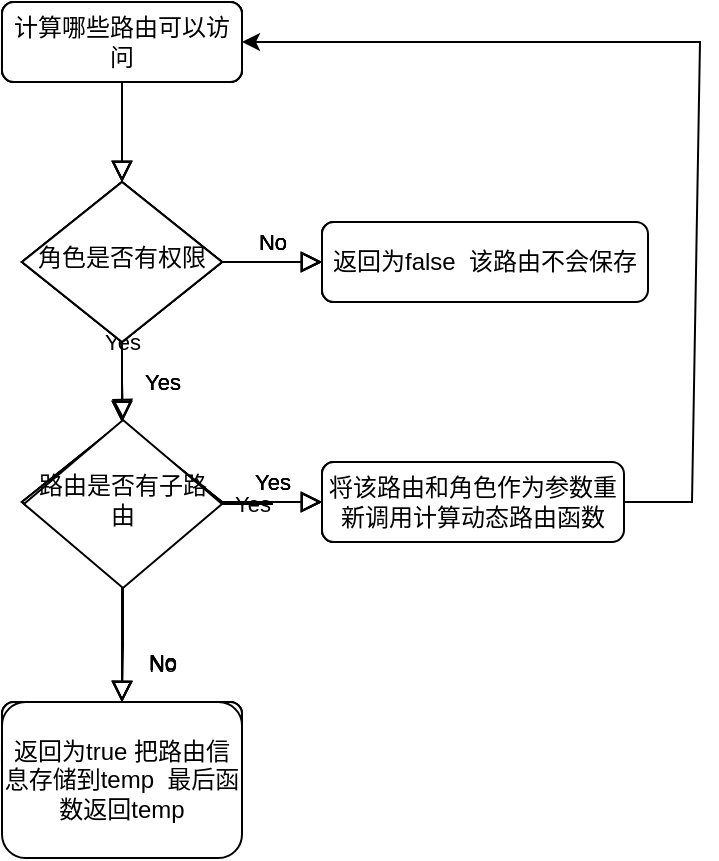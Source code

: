 <mxfile version="21.2.9" type="github">
  <diagram id="C5RBs43oDa-KdzZeNtuy" name="Page-1">
    <mxGraphModel dx="1419" dy="830" grid="0" gridSize="12" guides="1" tooltips="1" connect="1" arrows="1" fold="1" page="1" pageScale="1" pageWidth="827" pageHeight="1169" math="0" shadow="0">
      <root>
        <mxCell id="WIyWlLk6GJQsqaUBKTNV-0" />
        <mxCell id="WIyWlLk6GJQsqaUBKTNV-1" style="" parent="WIyWlLk6GJQsqaUBKTNV-0" />
        <mxCell id="WIyWlLk6GJQsqaUBKTNV-2" value="" style="rounded=0;html=1;jettySize=auto;orthogonalLoop=1;fontSize=11;endArrow=block;endFill=0;endSize=8;strokeWidth=1;shadow=0;labelBackgroundColor=none;edgeStyle=orthogonalEdgeStyle;" parent="WIyWlLk6GJQsqaUBKTNV-1" source="WIyWlLk6GJQsqaUBKTNV-3" target="WIyWlLk6GJQsqaUBKTNV-6" edge="1">
          <mxGeometry relative="1" as="geometry" />
        </mxCell>
        <mxCell id="WIyWlLk6GJQsqaUBKTNV-3" value="Lamp doesn&#39;t work" style="rounded=1;whiteSpace=wrap;html=1;fontSize=12;glass=0;strokeWidth=1;shadow=0;" parent="WIyWlLk6GJQsqaUBKTNV-1" vertex="1">
          <mxGeometry x="160" y="80" width="120" height="40" as="geometry" />
        </mxCell>
        <mxCell id="WIyWlLk6GJQsqaUBKTNV-4" value="Yes" style="rounded=0;html=1;jettySize=auto;orthogonalLoop=1;fontSize=11;endArrow=block;endFill=0;endSize=8;strokeWidth=1;shadow=0;labelBackgroundColor=none;edgeStyle=orthogonalEdgeStyle;" parent="WIyWlLk6GJQsqaUBKTNV-1" source="WIyWlLk6GJQsqaUBKTNV-6" target="WIyWlLk6GJQsqaUBKTNV-10" edge="1">
          <mxGeometry y="20" relative="1" as="geometry">
            <mxPoint as="offset" />
          </mxGeometry>
        </mxCell>
        <mxCell id="WIyWlLk6GJQsqaUBKTNV-5" value="No" style="edgeStyle=orthogonalEdgeStyle;rounded=0;html=1;jettySize=auto;orthogonalLoop=1;fontSize=11;endArrow=block;endFill=0;endSize=8;strokeWidth=1;shadow=0;labelBackgroundColor=none;" parent="WIyWlLk6GJQsqaUBKTNV-1" source="WIyWlLk6GJQsqaUBKTNV-6" target="WIyWlLk6GJQsqaUBKTNV-7" edge="1">
          <mxGeometry y="10" relative="1" as="geometry">
            <mxPoint as="offset" />
          </mxGeometry>
        </mxCell>
        <mxCell id="WIyWlLk6GJQsqaUBKTNV-6" value="Lamp&lt;br&gt;plugged in?" style="rhombus;whiteSpace=wrap;html=1;shadow=0;fontFamily=Helvetica;fontSize=12;align=center;strokeWidth=1;spacing=6;spacingTop=-4;" parent="WIyWlLk6GJQsqaUBKTNV-1" vertex="1">
          <mxGeometry x="170" y="170" width="100" height="80" as="geometry" />
        </mxCell>
        <mxCell id="WIyWlLk6GJQsqaUBKTNV-7" value="Plug in lamp" style="rounded=1;whiteSpace=wrap;html=1;fontSize=12;glass=0;strokeWidth=1;shadow=0;" parent="WIyWlLk6GJQsqaUBKTNV-1" vertex="1">
          <mxGeometry x="320" y="190" width="120" height="40" as="geometry" />
        </mxCell>
        <mxCell id="WIyWlLk6GJQsqaUBKTNV-8" value="No" style="rounded=0;html=1;jettySize=auto;orthogonalLoop=1;fontSize=11;endArrow=block;endFill=0;endSize=8;strokeWidth=1;shadow=0;labelBackgroundColor=none;edgeStyle=orthogonalEdgeStyle;" parent="WIyWlLk6GJQsqaUBKTNV-1" source="WIyWlLk6GJQsqaUBKTNV-10" target="WIyWlLk6GJQsqaUBKTNV-11" edge="1">
          <mxGeometry x="0.333" y="20" relative="1" as="geometry">
            <mxPoint as="offset" />
          </mxGeometry>
        </mxCell>
        <mxCell id="WIyWlLk6GJQsqaUBKTNV-9" value="Yes" style="edgeStyle=orthogonalEdgeStyle;rounded=0;html=1;jettySize=auto;orthogonalLoop=1;fontSize=11;endArrow=block;endFill=0;endSize=8;strokeWidth=1;shadow=0;labelBackgroundColor=none;" parent="WIyWlLk6GJQsqaUBKTNV-1" source="WIyWlLk6GJQsqaUBKTNV-10" target="WIyWlLk6GJQsqaUBKTNV-12" edge="1">
          <mxGeometry y="10" relative="1" as="geometry">
            <mxPoint as="offset" />
          </mxGeometry>
        </mxCell>
        <mxCell id="WIyWlLk6GJQsqaUBKTNV-10" value="Bulb&lt;br&gt;burned out?" style="rhombus;whiteSpace=wrap;html=1;shadow=0;fontFamily=Helvetica;fontSize=12;align=center;strokeWidth=1;spacing=6;spacingTop=-4;" parent="WIyWlLk6GJQsqaUBKTNV-1" vertex="1">
          <mxGeometry x="170" y="290" width="100" height="80" as="geometry" />
        </mxCell>
        <mxCell id="WIyWlLk6GJQsqaUBKTNV-11" value="Repair Lamp" style="rounded=1;whiteSpace=wrap;html=1;fontSize=12;glass=0;strokeWidth=1;shadow=0;" parent="WIyWlLk6GJQsqaUBKTNV-1" vertex="1">
          <mxGeometry x="160" y="430" width="120" height="40" as="geometry" />
        </mxCell>
        <mxCell id="WIyWlLk6GJQsqaUBKTNV-12" value="Replace Bulb" style="rounded=1;whiteSpace=wrap;html=1;fontSize=12;glass=0;strokeWidth=1;shadow=0;" parent="WIyWlLk6GJQsqaUBKTNV-1" vertex="1">
          <mxGeometry x="320" y="310" width="120" height="40" as="geometry" />
        </mxCell>
        <mxCell id="5aCMkSxvEcSvPPofYR0b-14" value="77" style="" parent="WIyWlLk6GJQsqaUBKTNV-0" />
        <mxCell id="5aCMkSxvEcSvPPofYR0b-15" value="" style="rounded=0;html=1;jettySize=auto;orthogonalLoop=1;fontSize=11;endArrow=block;endFill=0;endSize=8;strokeWidth=1;shadow=0;labelBackgroundColor=none;edgeStyle=orthogonalEdgeStyle;" edge="1" parent="5aCMkSxvEcSvPPofYR0b-14" source="5aCMkSxvEcSvPPofYR0b-16" target="5aCMkSxvEcSvPPofYR0b-19">
          <mxGeometry relative="1" as="geometry" />
        </mxCell>
        <mxCell id="5aCMkSxvEcSvPPofYR0b-16" value="Lamp doesn&#39;t work" style="rounded=1;whiteSpace=wrap;html=1;fontSize=12;glass=0;strokeWidth=1;shadow=0;" vertex="1" parent="5aCMkSxvEcSvPPofYR0b-14">
          <mxGeometry x="160" y="80" width="120" height="40" as="geometry" />
        </mxCell>
        <mxCell id="5aCMkSxvEcSvPPofYR0b-17" value="Yes" style="rounded=0;html=1;jettySize=auto;orthogonalLoop=1;fontSize=11;endArrow=block;endFill=0;endSize=8;strokeWidth=1;shadow=0;labelBackgroundColor=none;edgeStyle=orthogonalEdgeStyle;" edge="1" parent="5aCMkSxvEcSvPPofYR0b-14" source="5aCMkSxvEcSvPPofYR0b-19" target="5aCMkSxvEcSvPPofYR0b-23">
          <mxGeometry y="20" relative="1" as="geometry">
            <mxPoint as="offset" />
          </mxGeometry>
        </mxCell>
        <mxCell id="5aCMkSxvEcSvPPofYR0b-18" value="No" style="edgeStyle=orthogonalEdgeStyle;rounded=0;html=1;jettySize=auto;orthogonalLoop=1;fontSize=11;endArrow=block;endFill=0;endSize=8;strokeWidth=1;shadow=0;labelBackgroundColor=none;" edge="1" parent="5aCMkSxvEcSvPPofYR0b-14" source="5aCMkSxvEcSvPPofYR0b-19" target="5aCMkSxvEcSvPPofYR0b-20">
          <mxGeometry y="10" relative="1" as="geometry">
            <mxPoint as="offset" />
          </mxGeometry>
        </mxCell>
        <mxCell id="5aCMkSxvEcSvPPofYR0b-19" value="Lamp&lt;br&gt;plugged in?" style="rhombus;whiteSpace=wrap;html=1;shadow=0;fontFamily=Helvetica;fontSize=12;align=center;strokeWidth=1;spacing=6;spacingTop=-4;" vertex="1" parent="5aCMkSxvEcSvPPofYR0b-14">
          <mxGeometry x="170" y="170" width="100" height="80" as="geometry" />
        </mxCell>
        <mxCell id="5aCMkSxvEcSvPPofYR0b-20" value="Plug in lamp" style="rounded=1;whiteSpace=wrap;html=1;fontSize=12;glass=0;strokeWidth=1;shadow=0;" vertex="1" parent="5aCMkSxvEcSvPPofYR0b-14">
          <mxGeometry x="320" y="190" width="120" height="40" as="geometry" />
        </mxCell>
        <mxCell id="5aCMkSxvEcSvPPofYR0b-21" value="No" style="rounded=0;html=1;jettySize=auto;orthogonalLoop=1;fontSize=11;endArrow=block;endFill=0;endSize=8;strokeWidth=1;shadow=0;labelBackgroundColor=none;edgeStyle=orthogonalEdgeStyle;" edge="1" parent="5aCMkSxvEcSvPPofYR0b-14" source="5aCMkSxvEcSvPPofYR0b-23" target="5aCMkSxvEcSvPPofYR0b-24">
          <mxGeometry x="0.333" y="20" relative="1" as="geometry">
            <mxPoint as="offset" />
          </mxGeometry>
        </mxCell>
        <mxCell id="5aCMkSxvEcSvPPofYR0b-22" value="Yes" style="edgeStyle=orthogonalEdgeStyle;rounded=0;html=1;jettySize=auto;orthogonalLoop=1;fontSize=11;endArrow=block;endFill=0;endSize=8;strokeWidth=1;shadow=0;labelBackgroundColor=none;" edge="1" parent="5aCMkSxvEcSvPPofYR0b-14" source="5aCMkSxvEcSvPPofYR0b-23" target="5aCMkSxvEcSvPPofYR0b-25">
          <mxGeometry y="10" relative="1" as="geometry">
            <mxPoint as="offset" />
          </mxGeometry>
        </mxCell>
        <mxCell id="5aCMkSxvEcSvPPofYR0b-23" value="Bulb&lt;br&gt;burned out?" style="rhombus;whiteSpace=wrap;html=1;shadow=0;fontFamily=Helvetica;fontSize=12;align=center;strokeWidth=1;spacing=6;spacingTop=-4;" vertex="1" parent="5aCMkSxvEcSvPPofYR0b-14">
          <mxGeometry x="170" y="290" width="100" height="80" as="geometry" />
        </mxCell>
        <mxCell id="5aCMkSxvEcSvPPofYR0b-24" value="Repair Lamp" style="rounded=1;whiteSpace=wrap;html=1;fontSize=12;glass=0;strokeWidth=1;shadow=0;" vertex="1" parent="5aCMkSxvEcSvPPofYR0b-14">
          <mxGeometry x="160" y="430" width="120" height="40" as="geometry" />
        </mxCell>
        <mxCell id="5aCMkSxvEcSvPPofYR0b-25" value="Replace Bulb" style="rounded=1;whiteSpace=wrap;html=1;fontSize=12;glass=0;strokeWidth=1;shadow=0;" vertex="1" parent="5aCMkSxvEcSvPPofYR0b-14">
          <mxGeometry x="320" y="310" width="120" height="40" as="geometry" />
        </mxCell>
        <mxCell id="5aCMkSxvEcSvPPofYR0b-58" value="" style="endArrow=classic;html=1;rounded=0;exitX=1;exitY=0.5;exitDx=0;exitDy=0;entryX=1;entryY=0.5;entryDx=0;entryDy=0;" edge="1" parent="5aCMkSxvEcSvPPofYR0b-14" source="5aCMkSxvEcSvPPofYR0b-54" target="5aCMkSxvEcSvPPofYR0b-45">
          <mxGeometry width="50" height="50" relative="1" as="geometry">
            <mxPoint x="517" y="307" as="sourcePoint" />
            <mxPoint x="297" y="95" as="targetPoint" />
            <Array as="points">
              <mxPoint x="505" y="330" />
              <mxPoint x="509" y="100" />
            </Array>
          </mxGeometry>
        </mxCell>
        <mxCell id="5aCMkSxvEcSvPPofYR0b-28" value="未命名图层" style="" parent="WIyWlLk6GJQsqaUBKTNV-0" />
        <mxCell id="5aCMkSxvEcSvPPofYR0b-29" value="" style="rounded=0;html=1;jettySize=auto;orthogonalLoop=1;fontSize=11;endArrow=block;endFill=0;endSize=8;strokeWidth=1;shadow=0;labelBackgroundColor=none;edgeStyle=orthogonalEdgeStyle;" edge="1" parent="5aCMkSxvEcSvPPofYR0b-28" source="5aCMkSxvEcSvPPofYR0b-30" target="5aCMkSxvEcSvPPofYR0b-33">
          <mxGeometry relative="1" as="geometry" />
        </mxCell>
        <mxCell id="5aCMkSxvEcSvPPofYR0b-30" value="Lamp doesn&#39;t work" style="rounded=1;whiteSpace=wrap;html=1;fontSize=12;glass=0;strokeWidth=1;shadow=0;" vertex="1" parent="5aCMkSxvEcSvPPofYR0b-28">
          <mxGeometry x="160" y="80" width="120" height="40" as="geometry" />
        </mxCell>
        <mxCell id="5aCMkSxvEcSvPPofYR0b-31" value="Yes" style="rounded=0;html=1;jettySize=auto;orthogonalLoop=1;fontSize=11;endArrow=block;endFill=0;endSize=8;strokeWidth=1;shadow=0;labelBackgroundColor=none;edgeStyle=orthogonalEdgeStyle;" edge="1" parent="5aCMkSxvEcSvPPofYR0b-28" source="5aCMkSxvEcSvPPofYR0b-33" target="5aCMkSxvEcSvPPofYR0b-37">
          <mxGeometry y="20" relative="1" as="geometry">
            <mxPoint as="offset" />
          </mxGeometry>
        </mxCell>
        <mxCell id="5aCMkSxvEcSvPPofYR0b-32" value="No" style="edgeStyle=orthogonalEdgeStyle;rounded=0;html=1;jettySize=auto;orthogonalLoop=1;fontSize=11;endArrow=block;endFill=0;endSize=8;strokeWidth=1;shadow=0;labelBackgroundColor=none;" edge="1" parent="5aCMkSxvEcSvPPofYR0b-28" source="5aCMkSxvEcSvPPofYR0b-33" target="5aCMkSxvEcSvPPofYR0b-34">
          <mxGeometry y="10" relative="1" as="geometry">
            <mxPoint as="offset" />
          </mxGeometry>
        </mxCell>
        <mxCell id="5aCMkSxvEcSvPPofYR0b-33" value="Lamp&lt;br&gt;plugged in?" style="rhombus;whiteSpace=wrap;html=1;shadow=0;fontFamily=Helvetica;fontSize=12;align=center;strokeWidth=1;spacing=6;spacingTop=-4;" vertex="1" parent="5aCMkSxvEcSvPPofYR0b-28">
          <mxGeometry x="170" y="170" width="100" height="80" as="geometry" />
        </mxCell>
        <mxCell id="5aCMkSxvEcSvPPofYR0b-34" value="Plug in lamp" style="rounded=1;whiteSpace=wrap;html=1;fontSize=12;glass=0;strokeWidth=1;shadow=0;" vertex="1" parent="5aCMkSxvEcSvPPofYR0b-28">
          <mxGeometry x="320" y="190" width="120" height="40" as="geometry" />
        </mxCell>
        <mxCell id="5aCMkSxvEcSvPPofYR0b-35" value="No" style="rounded=0;html=1;jettySize=auto;orthogonalLoop=1;fontSize=11;endArrow=block;endFill=0;endSize=8;strokeWidth=1;shadow=0;labelBackgroundColor=none;edgeStyle=orthogonalEdgeStyle;" edge="1" parent="5aCMkSxvEcSvPPofYR0b-28" source="5aCMkSxvEcSvPPofYR0b-37" target="5aCMkSxvEcSvPPofYR0b-38">
          <mxGeometry x="0.333" y="20" relative="1" as="geometry">
            <mxPoint as="offset" />
          </mxGeometry>
        </mxCell>
        <mxCell id="5aCMkSxvEcSvPPofYR0b-36" value="Yes" style="edgeStyle=orthogonalEdgeStyle;rounded=0;html=1;jettySize=auto;orthogonalLoop=1;fontSize=11;endArrow=block;endFill=0;endSize=8;strokeWidth=1;shadow=0;labelBackgroundColor=none;" edge="1" parent="5aCMkSxvEcSvPPofYR0b-28" source="5aCMkSxvEcSvPPofYR0b-37" target="5aCMkSxvEcSvPPofYR0b-39">
          <mxGeometry y="10" relative="1" as="geometry">
            <mxPoint as="offset" />
          </mxGeometry>
        </mxCell>
        <mxCell id="5aCMkSxvEcSvPPofYR0b-37" value="Bulb&lt;br&gt;burned out?" style="rhombus;whiteSpace=wrap;html=1;shadow=0;fontFamily=Helvetica;fontSize=12;align=center;strokeWidth=1;spacing=6;spacingTop=-4;" vertex="1" parent="5aCMkSxvEcSvPPofYR0b-28">
          <mxGeometry x="170" y="290" width="100" height="80" as="geometry" />
        </mxCell>
        <mxCell id="5aCMkSxvEcSvPPofYR0b-38" value="Repair Lamp" style="rounded=1;whiteSpace=wrap;html=1;fontSize=12;glass=0;strokeWidth=1;shadow=0;" vertex="1" parent="5aCMkSxvEcSvPPofYR0b-28">
          <mxGeometry x="160" y="430" width="120" height="40" as="geometry" />
        </mxCell>
        <mxCell id="5aCMkSxvEcSvPPofYR0b-39" value="Replace Bulb" style="rounded=1;whiteSpace=wrap;html=1;fontSize=12;glass=0;strokeWidth=1;shadow=0;" vertex="1" parent="5aCMkSxvEcSvPPofYR0b-28">
          <mxGeometry x="320" y="310" width="120" height="40" as="geometry" />
        </mxCell>
        <mxCell id="5aCMkSxvEcSvPPofYR0b-42" value="未命名图层" parent="WIyWlLk6GJQsqaUBKTNV-0" />
        <mxCell id="5aCMkSxvEcSvPPofYR0b-43" value="未命名图层" style="" parent="WIyWlLk6GJQsqaUBKTNV-0" />
        <mxCell id="5aCMkSxvEcSvPPofYR0b-44" value="" style="rounded=0;html=1;jettySize=auto;orthogonalLoop=1;fontSize=11;endArrow=block;endFill=0;endSize=8;strokeWidth=1;shadow=0;labelBackgroundColor=none;edgeStyle=orthogonalEdgeStyle;" edge="1" parent="5aCMkSxvEcSvPPofYR0b-43" source="5aCMkSxvEcSvPPofYR0b-45" target="5aCMkSxvEcSvPPofYR0b-48">
          <mxGeometry relative="1" as="geometry" />
        </mxCell>
        <mxCell id="5aCMkSxvEcSvPPofYR0b-45" value="计算哪些路由可以访问" style="rounded=1;whiteSpace=wrap;html=1;fontSize=12;glass=0;strokeWidth=1;shadow=0;" vertex="1" parent="5aCMkSxvEcSvPPofYR0b-43">
          <mxGeometry x="160" y="80" width="120" height="40" as="geometry" />
        </mxCell>
        <mxCell id="5aCMkSxvEcSvPPofYR0b-46" value="Yes" style="rounded=0;html=1;jettySize=auto;orthogonalLoop=1;fontSize=11;endArrow=block;endFill=0;endSize=8;strokeWidth=1;shadow=0;labelBackgroundColor=none;edgeStyle=orthogonalEdgeStyle;" edge="1" parent="5aCMkSxvEcSvPPofYR0b-43" source="5aCMkSxvEcSvPPofYR0b-48" target="5aCMkSxvEcSvPPofYR0b-52">
          <mxGeometry y="20" relative="1" as="geometry">
            <mxPoint as="offset" />
          </mxGeometry>
        </mxCell>
        <mxCell id="5aCMkSxvEcSvPPofYR0b-47" value="No" style="edgeStyle=orthogonalEdgeStyle;rounded=0;html=1;jettySize=auto;orthogonalLoop=1;fontSize=11;endArrow=block;endFill=0;endSize=8;strokeWidth=1;shadow=0;labelBackgroundColor=none;" edge="1" parent="5aCMkSxvEcSvPPofYR0b-43" source="5aCMkSxvEcSvPPofYR0b-48" target="5aCMkSxvEcSvPPofYR0b-49">
          <mxGeometry y="10" relative="1" as="geometry">
            <mxPoint as="offset" />
          </mxGeometry>
        </mxCell>
        <mxCell id="5aCMkSxvEcSvPPofYR0b-48" value="角色是否有权限&lt;br&gt;" style="rhombus;whiteSpace=wrap;html=1;shadow=0;fontFamily=Helvetica;fontSize=12;align=center;strokeWidth=1;spacing=6;spacingTop=-4;" vertex="1" parent="5aCMkSxvEcSvPPofYR0b-43">
          <mxGeometry x="170" y="170" width="100" height="80" as="geometry" />
        </mxCell>
        <mxCell id="5aCMkSxvEcSvPPofYR0b-49" value="返回为false&amp;nbsp; 该路由不会保存" style="rounded=1;whiteSpace=wrap;html=1;fontSize=12;glass=0;strokeWidth=1;shadow=0;" vertex="1" parent="5aCMkSxvEcSvPPofYR0b-43">
          <mxGeometry x="320" y="190" width="163" height="40" as="geometry" />
        </mxCell>
        <mxCell id="5aCMkSxvEcSvPPofYR0b-50" value="No" style="rounded=0;html=1;jettySize=auto;orthogonalLoop=1;fontSize=11;endArrow=block;endFill=0;endSize=8;strokeWidth=1;shadow=0;labelBackgroundColor=none;edgeStyle=orthogonalEdgeStyle;" edge="1" parent="5aCMkSxvEcSvPPofYR0b-43" source="5aCMkSxvEcSvPPofYR0b-52" target="5aCMkSxvEcSvPPofYR0b-53">
          <mxGeometry x="0.333" y="20" relative="1" as="geometry">
            <mxPoint as="offset" />
          </mxGeometry>
        </mxCell>
        <mxCell id="5aCMkSxvEcSvPPofYR0b-51" value="Yes" style="edgeStyle=orthogonalEdgeStyle;rounded=0;html=1;jettySize=auto;orthogonalLoop=1;fontSize=11;endArrow=block;endFill=0;endSize=8;strokeWidth=1;shadow=0;labelBackgroundColor=none;" edge="1" parent="5aCMkSxvEcSvPPofYR0b-43" source="5aCMkSxvEcSvPPofYR0b-52" target="5aCMkSxvEcSvPPofYR0b-54">
          <mxGeometry y="10" relative="1" as="geometry">
            <mxPoint as="offset" />
          </mxGeometry>
        </mxCell>
        <mxCell id="5aCMkSxvEcSvPPofYR0b-52" value="路由是否有子路由" style="rhombus;whiteSpace=wrap;html=1;shadow=0;fontFamily=Helvetica;fontSize=12;align=center;strokeWidth=1;spacing=6;spacingTop=-4;" vertex="1" parent="5aCMkSxvEcSvPPofYR0b-43">
          <mxGeometry x="171" y="289" width="99" height="84" as="geometry" />
        </mxCell>
        <mxCell id="5aCMkSxvEcSvPPofYR0b-53" value="返回为true 把路由信息存储到temp&amp;nbsp; 最后函数返回temp" style="rounded=1;whiteSpace=wrap;html=1;fontSize=12;glass=0;strokeWidth=1;shadow=0;" vertex="1" parent="5aCMkSxvEcSvPPofYR0b-43">
          <mxGeometry x="160" y="430" width="120" height="78" as="geometry" />
        </mxCell>
        <mxCell id="5aCMkSxvEcSvPPofYR0b-54" value="将该路由和角色作为参数重新调用计算动态路由函数" style="rounded=1;whiteSpace=wrap;html=1;fontSize=12;glass=0;strokeWidth=1;shadow=0;" vertex="1" parent="5aCMkSxvEcSvPPofYR0b-43">
          <mxGeometry x="320" y="310" width="151" height="40" as="geometry" />
        </mxCell>
      </root>
    </mxGraphModel>
  </diagram>
</mxfile>
